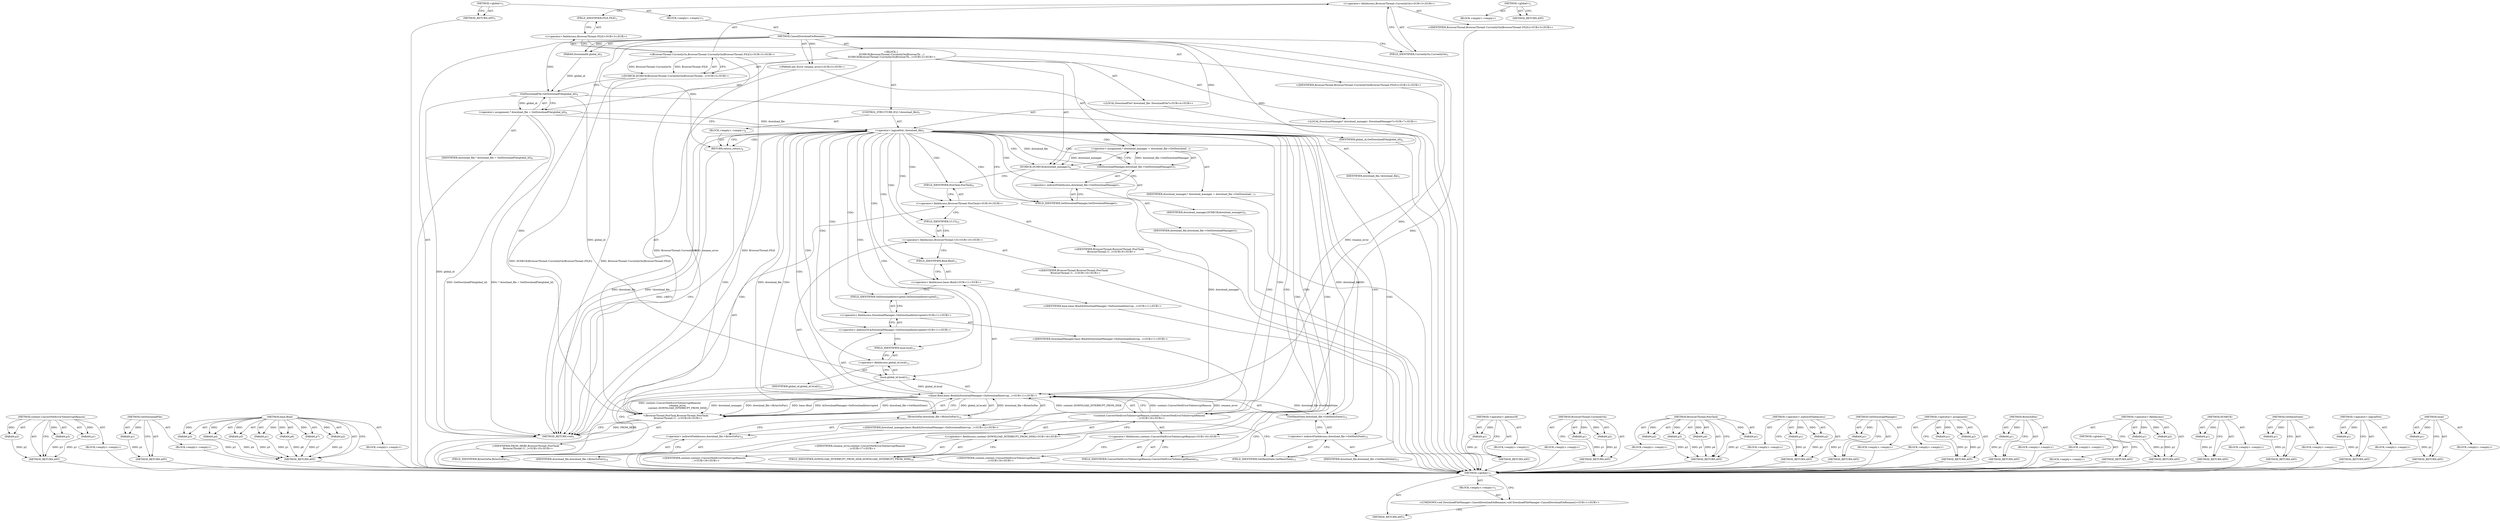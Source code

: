 digraph "&lt;global&gt;" {
vulnerable_170 [label=<(METHOD,content.ConvertNetErrorToInterruptReason)>];
vulnerable_171 [label=<(PARAM,p1)>];
vulnerable_172 [label=<(PARAM,p2)>];
vulnerable_173 [label=<(PARAM,p3)>];
vulnerable_174 [label=<(BLOCK,&lt;empty&gt;,&lt;empty&gt;)>];
vulnerable_175 [label=<(METHOD_RETURN,ANY)>];
vulnerable_120 [label=<(METHOD,GetDownloadFile)>];
vulnerable_121 [label=<(PARAM,p1)>];
vulnerable_122 [label=<(BLOCK,&lt;empty&gt;,&lt;empty&gt;)>];
vulnerable_123 [label=<(METHOD_RETURN,ANY)>];
vulnerable_144 [label=<(METHOD,base.Bind)>];
vulnerable_145 [label=<(PARAM,p1)>];
vulnerable_146 [label=<(PARAM,p2)>];
vulnerable_147 [label=<(PARAM,p3)>];
vulnerable_148 [label=<(PARAM,p4)>];
vulnerable_149 [label=<(PARAM,p5)>];
vulnerable_150 [label=<(PARAM,p6)>];
vulnerable_151 [label=<(PARAM,p7)>];
vulnerable_152 [label=<(BLOCK,&lt;empty&gt;,&lt;empty&gt;)>];
vulnerable_153 [label=<(METHOD_RETURN,ANY)>];
vulnerable_6 [label=<(METHOD,&lt;global&gt;)<SUB>1</SUB>>];
vulnerable_7 [label=<(BLOCK,&lt;empty&gt;,&lt;empty&gt;)<SUB>1</SUB>>];
vulnerable_8 [label=<(METHOD,CancelDownloadOnRename)<SUB>1</SUB>>];
vulnerable_9 [label=<(PARAM,DownloadId global_id)<SUB>2</SUB>>];
vulnerable_10 [label="<(PARAM,net::Error rename_error)<SUB>2</SUB>>"];
vulnerable_11 [label="<(BLOCK,{
  DCHECK(BrowserThread::CurrentlyOn(BrowserTh...,{
  DCHECK(BrowserThread::CurrentlyOn(BrowserTh...)<SUB>2</SUB>>"];
vulnerable_12 [label="<(DCHECK,DCHECK(BrowserThread::CurrentlyOn(BrowserThread...)<SUB>3</SUB>>"];
vulnerable_13 [label="<(BrowserThread.CurrentlyOn,BrowserThread::CurrentlyOn(BrowserThread::FILE))<SUB>3</SUB>>"];
vulnerable_14 [label="<(&lt;operator&gt;.fieldAccess,BrowserThread::CurrentlyOn)<SUB>3</SUB>>"];
vulnerable_15 [label="<(IDENTIFIER,BrowserThread,BrowserThread::CurrentlyOn(BrowserThread::FILE))<SUB>3</SUB>>"];
vulnerable_16 [label=<(FIELD_IDENTIFIER,CurrentlyOn,CurrentlyOn)<SUB>3</SUB>>];
vulnerable_17 [label="<(&lt;operator&gt;.fieldAccess,BrowserThread::FILE)<SUB>3</SUB>>"];
vulnerable_18 [label="<(IDENTIFIER,BrowserThread,BrowserThread::CurrentlyOn(BrowserThread::FILE))<SUB>3</SUB>>"];
vulnerable_19 [label=<(FIELD_IDENTIFIER,FILE,FILE)<SUB>3</SUB>>];
vulnerable_20 [label="<(LOCAL,DownloadFile* download_file: DownloadFile*)<SUB>4</SUB>>"];
vulnerable_21 [label=<(&lt;operator&gt;.assignment,* download_file = GetDownloadFile(global_id))<SUB>4</SUB>>];
vulnerable_22 [label=<(IDENTIFIER,download_file,* download_file = GetDownloadFile(global_id))<SUB>4</SUB>>];
vulnerable_23 [label=<(GetDownloadFile,GetDownloadFile(global_id))<SUB>4</SUB>>];
vulnerable_24 [label=<(IDENTIFIER,global_id,GetDownloadFile(global_id))<SUB>4</SUB>>];
vulnerable_25 [label=<(CONTROL_STRUCTURE,IF,if (!download_file))<SUB>5</SUB>>];
vulnerable_26 [label=<(&lt;operator&gt;.logicalNot,!download_file)<SUB>5</SUB>>];
vulnerable_27 [label=<(IDENTIFIER,download_file,!download_file)<SUB>5</SUB>>];
vulnerable_28 [label=<(BLOCK,&lt;empty&gt;,&lt;empty&gt;)<SUB>6</SUB>>];
vulnerable_29 [label=<(RETURN,return;,return;)<SUB>6</SUB>>];
vulnerable_30 [label="<(LOCAL,DownloadManager* download_manager: DownloadManager*)<SUB>7</SUB>>"];
vulnerable_31 [label=<(&lt;operator&gt;.assignment,* download_manager = download_file-&gt;GetDownload...)<SUB>7</SUB>>];
vulnerable_32 [label=<(IDENTIFIER,download_manager,* download_manager = download_file-&gt;GetDownload...)<SUB>7</SUB>>];
vulnerable_33 [label=<(GetDownloadManager,download_file-&gt;GetDownloadManager())<SUB>7</SUB>>];
vulnerable_34 [label=<(&lt;operator&gt;.indirectFieldAccess,download_file-&gt;GetDownloadManager)<SUB>7</SUB>>];
vulnerable_35 [label=<(IDENTIFIER,download_file,download_file-&gt;GetDownloadManager())<SUB>7</SUB>>];
vulnerable_36 [label=<(FIELD_IDENTIFIER,GetDownloadManager,GetDownloadManager)<SUB>7</SUB>>];
vulnerable_37 [label=<(DCHECK,DCHECK(download_manager))<SUB>8</SUB>>];
vulnerable_38 [label=<(IDENTIFIER,download_manager,DCHECK(download_manager))<SUB>8</SUB>>];
vulnerable_39 [label="<(BrowserThread.PostTask,BrowserThread::PostTask(
      BrowserThread::U...)<SUB>9</SUB>>"];
vulnerable_40 [label="<(&lt;operator&gt;.fieldAccess,BrowserThread::PostTask)<SUB>9</SUB>>"];
vulnerable_41 [label="<(IDENTIFIER,BrowserThread,BrowserThread::PostTask(
      BrowserThread::U...)<SUB>9</SUB>>"];
vulnerable_42 [label=<(FIELD_IDENTIFIER,PostTask,PostTask)<SUB>9</SUB>>];
vulnerable_43 [label="<(&lt;operator&gt;.fieldAccess,BrowserThread::UI)<SUB>10</SUB>>"];
vulnerable_44 [label="<(IDENTIFIER,BrowserThread,BrowserThread::PostTask(
      BrowserThread::U...)<SUB>10</SUB>>"];
vulnerable_45 [label=<(FIELD_IDENTIFIER,UI,UI)<SUB>10</SUB>>];
vulnerable_46 [label="<(IDENTIFIER,FROM_HERE,BrowserThread::PostTask(
      BrowserThread::U...)<SUB>10</SUB>>"];
vulnerable_47 [label="<(base.Bind,base::Bind(&amp;DownloadManager::OnDownloadInterrup...)<SUB>11</SUB>>"];
vulnerable_48 [label="<(&lt;operator&gt;.fieldAccess,base::Bind)<SUB>11</SUB>>"];
vulnerable_49 [label="<(IDENTIFIER,base,base::Bind(&amp;DownloadManager::OnDownloadInterrup...)<SUB>11</SUB>>"];
vulnerable_50 [label=<(FIELD_IDENTIFIER,Bind,Bind)<SUB>11</SUB>>];
vulnerable_51 [label="<(&lt;operator&gt;.addressOf,&amp;DownloadManager::OnDownloadInterrupted)<SUB>11</SUB>>"];
vulnerable_52 [label="<(&lt;operator&gt;.fieldAccess,DownloadManager::OnDownloadInterrupted)<SUB>11</SUB>>"];
vulnerable_53 [label="<(IDENTIFIER,DownloadManager,base::Bind(&amp;DownloadManager::OnDownloadInterrup...)<SUB>11</SUB>>"];
vulnerable_54 [label=<(FIELD_IDENTIFIER,OnDownloadInterrupted,OnDownloadInterrupted)<SUB>11</SUB>>];
vulnerable_55 [label="<(IDENTIFIER,download_manager,base::Bind(&amp;DownloadManager::OnDownloadInterrup...)<SUB>12</SUB>>"];
vulnerable_56 [label=<(local,global_id.local())<SUB>13</SUB>>];
vulnerable_57 [label=<(&lt;operator&gt;.fieldAccess,global_id.local)<SUB>13</SUB>>];
vulnerable_58 [label=<(IDENTIFIER,global_id,global_id.local())<SUB>13</SUB>>];
vulnerable_59 [label=<(FIELD_IDENTIFIER,local,local)<SUB>13</SUB>>];
vulnerable_60 [label=<(BytesSoFar,download_file-&gt;BytesSoFar())<SUB>14</SUB>>];
vulnerable_61 [label=<(&lt;operator&gt;.indirectFieldAccess,download_file-&gt;BytesSoFar)<SUB>14</SUB>>];
vulnerable_62 [label=<(IDENTIFIER,download_file,download_file-&gt;BytesSoFar())<SUB>14</SUB>>];
vulnerable_63 [label=<(FIELD_IDENTIFIER,BytesSoFar,BytesSoFar)<SUB>14</SUB>>];
vulnerable_64 [label=<(GetHashState,download_file-&gt;GetHashState())<SUB>15</SUB>>];
vulnerable_65 [label=<(&lt;operator&gt;.indirectFieldAccess,download_file-&gt;GetHashState)<SUB>15</SUB>>];
vulnerable_66 [label=<(IDENTIFIER,download_file,download_file-&gt;GetHashState())<SUB>15</SUB>>];
vulnerable_67 [label=<(FIELD_IDENTIFIER,GetHashState,GetHashState)<SUB>15</SUB>>];
vulnerable_68 [label="<(content.ConvertNetErrorToInterruptReason,content::ConvertNetErrorToInterruptReason(
    ...)<SUB>16</SUB>>"];
vulnerable_69 [label="<(&lt;operator&gt;.fieldAccess,content::ConvertNetErrorToInterruptReason)<SUB>16</SUB>>"];
vulnerable_70 [label="<(IDENTIFIER,content,content::ConvertNetErrorToInterruptReason(
    ...)<SUB>16</SUB>>"];
vulnerable_71 [label=<(FIELD_IDENTIFIER,ConvertNetErrorToInterruptReason,ConvertNetErrorToInterruptReason)<SUB>16</SUB>>];
vulnerable_72 [label="<(IDENTIFIER,rename_error,content::ConvertNetErrorToInterruptReason(
    ...)<SUB>17</SUB>>"];
vulnerable_73 [label="<(&lt;operator&gt;.fieldAccess,content::DOWNLOAD_INTERRUPT_FROM_DISK)<SUB>18</SUB>>"];
vulnerable_74 [label="<(IDENTIFIER,content,content::ConvertNetErrorToInterruptReason(
    ...)<SUB>18</SUB>>"];
vulnerable_75 [label=<(FIELD_IDENTIFIER,DOWNLOAD_INTERRUPT_FROM_DISK,DOWNLOAD_INTERRUPT_FROM_DISK)<SUB>18</SUB>>];
vulnerable_76 [label=<(METHOD_RETURN,void)<SUB>1</SUB>>];
vulnerable_78 [label=<(METHOD_RETURN,ANY)<SUB>1</SUB>>];
vulnerable_154 [label=<(METHOD,&lt;operator&gt;.addressOf)>];
vulnerable_155 [label=<(PARAM,p1)>];
vulnerable_156 [label=<(BLOCK,&lt;empty&gt;,&lt;empty&gt;)>];
vulnerable_157 [label=<(METHOD_RETURN,ANY)>];
vulnerable_105 [label=<(METHOD,BrowserThread.CurrentlyOn)>];
vulnerable_106 [label=<(PARAM,p1)>];
vulnerable_107 [label=<(PARAM,p2)>];
vulnerable_108 [label=<(BLOCK,&lt;empty&gt;,&lt;empty&gt;)>];
vulnerable_109 [label=<(METHOD_RETURN,ANY)>];
vulnerable_137 [label=<(METHOD,BrowserThread.PostTask)>];
vulnerable_138 [label=<(PARAM,p1)>];
vulnerable_139 [label=<(PARAM,p2)>];
vulnerable_140 [label=<(PARAM,p3)>];
vulnerable_141 [label=<(PARAM,p4)>];
vulnerable_142 [label=<(BLOCK,&lt;empty&gt;,&lt;empty&gt;)>];
vulnerable_143 [label=<(METHOD_RETURN,ANY)>];
vulnerable_132 [label=<(METHOD,&lt;operator&gt;.indirectFieldAccess)>];
vulnerable_133 [label=<(PARAM,p1)>];
vulnerable_134 [label=<(PARAM,p2)>];
vulnerable_135 [label=<(BLOCK,&lt;empty&gt;,&lt;empty&gt;)>];
vulnerable_136 [label=<(METHOD_RETURN,ANY)>];
vulnerable_128 [label=<(METHOD,GetDownloadManager)>];
vulnerable_129 [label=<(PARAM,p1)>];
vulnerable_130 [label=<(BLOCK,&lt;empty&gt;,&lt;empty&gt;)>];
vulnerable_131 [label=<(METHOD_RETURN,ANY)>];
vulnerable_115 [label=<(METHOD,&lt;operator&gt;.assignment)>];
vulnerable_116 [label=<(PARAM,p1)>];
vulnerable_117 [label=<(PARAM,p2)>];
vulnerable_118 [label=<(BLOCK,&lt;empty&gt;,&lt;empty&gt;)>];
vulnerable_119 [label=<(METHOD_RETURN,ANY)>];
vulnerable_162 [label=<(METHOD,BytesSoFar)>];
vulnerable_163 [label=<(PARAM,p1)>];
vulnerable_164 [label=<(BLOCK,&lt;empty&gt;,&lt;empty&gt;)>];
vulnerable_165 [label=<(METHOD_RETURN,ANY)>];
vulnerable_110 [label=<(METHOD,&lt;operator&gt;.fieldAccess)>];
vulnerable_111 [label=<(PARAM,p1)>];
vulnerable_112 [label=<(PARAM,p2)>];
vulnerable_113 [label=<(BLOCK,&lt;empty&gt;,&lt;empty&gt;)>];
vulnerable_114 [label=<(METHOD_RETURN,ANY)>];
vulnerable_101 [label=<(METHOD,DCHECK)>];
vulnerable_102 [label=<(PARAM,p1)>];
vulnerable_103 [label=<(BLOCK,&lt;empty&gt;,&lt;empty&gt;)>];
vulnerable_104 [label=<(METHOD_RETURN,ANY)>];
vulnerable_95 [label=<(METHOD,&lt;global&gt;)<SUB>1</SUB>>];
vulnerable_96 [label=<(BLOCK,&lt;empty&gt;,&lt;empty&gt;)>];
vulnerable_97 [label=<(METHOD_RETURN,ANY)>];
vulnerable_166 [label=<(METHOD,GetHashState)>];
vulnerable_167 [label=<(PARAM,p1)>];
vulnerable_168 [label=<(BLOCK,&lt;empty&gt;,&lt;empty&gt;)>];
vulnerable_169 [label=<(METHOD_RETURN,ANY)>];
vulnerable_124 [label=<(METHOD,&lt;operator&gt;.logicalNot)>];
vulnerable_125 [label=<(PARAM,p1)>];
vulnerable_126 [label=<(BLOCK,&lt;empty&gt;,&lt;empty&gt;)>];
vulnerable_127 [label=<(METHOD_RETURN,ANY)>];
vulnerable_158 [label=<(METHOD,local)>];
vulnerable_159 [label=<(PARAM,p1)>];
vulnerable_160 [label=<(BLOCK,&lt;empty&gt;,&lt;empty&gt;)>];
vulnerable_161 [label=<(METHOD_RETURN,ANY)>];
fixed_6 [label=<(METHOD,&lt;global&gt;)<SUB>1</SUB>>];
fixed_7 [label=<(BLOCK,&lt;empty&gt;,&lt;empty&gt;)<SUB>1</SUB>>];
fixed_8 [label="<(UNKNOWN,void DownloadFileManager::CancelDownloadOnRename(,void DownloadFileManager::CancelDownloadOnRename()<SUB>1</SUB>>"];
fixed_9 [label=<(METHOD_RETURN,ANY)<SUB>1</SUB>>];
fixed_14 [label=<(METHOD,&lt;global&gt;)<SUB>1</SUB>>];
fixed_15 [label=<(BLOCK,&lt;empty&gt;,&lt;empty&gt;)>];
fixed_16 [label=<(METHOD_RETURN,ANY)>];
vulnerable_170 -> vulnerable_171  [key=0, label="AST: "];
vulnerable_170 -> vulnerable_171  [key=1, label="DDG: "];
vulnerable_170 -> vulnerable_174  [key=0, label="AST: "];
vulnerable_170 -> vulnerable_172  [key=0, label="AST: "];
vulnerable_170 -> vulnerable_172  [key=1, label="DDG: "];
vulnerable_170 -> vulnerable_175  [key=0, label="AST: "];
vulnerable_170 -> vulnerable_175  [key=1, label="CFG: "];
vulnerable_170 -> vulnerable_173  [key=0, label="AST: "];
vulnerable_170 -> vulnerable_173  [key=1, label="DDG: "];
vulnerable_171 -> vulnerable_175  [key=0, label="DDG: p1"];
vulnerable_172 -> vulnerable_175  [key=0, label="DDG: p2"];
vulnerable_173 -> vulnerable_175  [key=0, label="DDG: p3"];
vulnerable_174 -> fixed_6  [key=0];
vulnerable_175 -> fixed_6  [key=0];
vulnerable_120 -> vulnerable_121  [key=0, label="AST: "];
vulnerable_120 -> vulnerable_121  [key=1, label="DDG: "];
vulnerable_120 -> vulnerable_122  [key=0, label="AST: "];
vulnerable_120 -> vulnerable_123  [key=0, label="AST: "];
vulnerable_120 -> vulnerable_123  [key=1, label="CFG: "];
vulnerable_121 -> vulnerable_123  [key=0, label="DDG: p1"];
vulnerable_122 -> fixed_6  [key=0];
vulnerable_123 -> fixed_6  [key=0];
vulnerable_144 -> vulnerable_145  [key=0, label="AST: "];
vulnerable_144 -> vulnerable_145  [key=1, label="DDG: "];
vulnerable_144 -> vulnerable_152  [key=0, label="AST: "];
vulnerable_144 -> vulnerable_146  [key=0, label="AST: "];
vulnerable_144 -> vulnerable_146  [key=1, label="DDG: "];
vulnerable_144 -> vulnerable_153  [key=0, label="AST: "];
vulnerable_144 -> vulnerable_153  [key=1, label="CFG: "];
vulnerable_144 -> vulnerable_147  [key=0, label="AST: "];
vulnerable_144 -> vulnerable_147  [key=1, label="DDG: "];
vulnerable_144 -> vulnerable_148  [key=0, label="AST: "];
vulnerable_144 -> vulnerable_148  [key=1, label="DDG: "];
vulnerable_144 -> vulnerable_149  [key=0, label="AST: "];
vulnerable_144 -> vulnerable_149  [key=1, label="DDG: "];
vulnerable_144 -> vulnerable_150  [key=0, label="AST: "];
vulnerable_144 -> vulnerable_150  [key=1, label="DDG: "];
vulnerable_144 -> vulnerable_151  [key=0, label="AST: "];
vulnerable_144 -> vulnerable_151  [key=1, label="DDG: "];
vulnerable_145 -> vulnerable_153  [key=0, label="DDG: p1"];
vulnerable_146 -> vulnerable_153  [key=0, label="DDG: p2"];
vulnerable_147 -> vulnerable_153  [key=0, label="DDG: p3"];
vulnerable_148 -> vulnerable_153  [key=0, label="DDG: p4"];
vulnerable_149 -> vulnerable_153  [key=0, label="DDG: p5"];
vulnerable_150 -> vulnerable_153  [key=0, label="DDG: p6"];
vulnerable_151 -> vulnerable_153  [key=0, label="DDG: p7"];
vulnerable_152 -> fixed_6  [key=0];
vulnerable_153 -> fixed_6  [key=0];
vulnerable_6 -> vulnerable_7  [key=0, label="AST: "];
vulnerable_6 -> vulnerable_78  [key=0, label="AST: "];
vulnerable_6 -> vulnerable_78  [key=1, label="CFG: "];
vulnerable_7 -> vulnerable_8  [key=0, label="AST: "];
vulnerable_8 -> vulnerable_9  [key=0, label="AST: "];
vulnerable_8 -> vulnerable_9  [key=1, label="DDG: "];
vulnerable_8 -> vulnerable_10  [key=0, label="AST: "];
vulnerable_8 -> vulnerable_10  [key=1, label="DDG: "];
vulnerable_8 -> vulnerable_11  [key=0, label="AST: "];
vulnerable_8 -> vulnerable_76  [key=0, label="AST: "];
vulnerable_8 -> vulnerable_16  [key=0, label="CFG: "];
vulnerable_8 -> vulnerable_37  [key=0, label="DDG: "];
vulnerable_8 -> vulnerable_39  [key=0, label="DDG: "];
vulnerable_8 -> vulnerable_23  [key=0, label="DDG: "];
vulnerable_8 -> vulnerable_26  [key=0, label="DDG: "];
vulnerable_8 -> vulnerable_29  [key=0, label="DDG: "];
vulnerable_8 -> vulnerable_47  [key=0, label="DDG: "];
vulnerable_8 -> vulnerable_68  [key=0, label="DDG: "];
vulnerable_9 -> vulnerable_23  [key=0, label="DDG: global_id"];
vulnerable_10 -> vulnerable_76  [key=0, label="DDG: rename_error"];
vulnerable_10 -> vulnerable_68  [key=0, label="DDG: rename_error"];
vulnerable_11 -> vulnerable_12  [key=0, label="AST: "];
vulnerable_11 -> vulnerable_20  [key=0, label="AST: "];
vulnerable_11 -> vulnerable_21  [key=0, label="AST: "];
vulnerable_11 -> vulnerable_25  [key=0, label="AST: "];
vulnerable_11 -> vulnerable_30  [key=0, label="AST: "];
vulnerable_11 -> vulnerable_31  [key=0, label="AST: "];
vulnerable_11 -> vulnerable_37  [key=0, label="AST: "];
vulnerable_11 -> vulnerable_39  [key=0, label="AST: "];
vulnerable_12 -> vulnerable_13  [key=0, label="AST: "];
vulnerable_12 -> vulnerable_23  [key=0, label="CFG: "];
vulnerable_12 -> vulnerable_76  [key=0, label="DDG: BrowserThread::CurrentlyOn(BrowserThread::FILE)"];
vulnerable_12 -> vulnerable_76  [key=1, label="DDG: DCHECK(BrowserThread::CurrentlyOn(BrowserThread::FILE))"];
vulnerable_13 -> vulnerable_14  [key=0, label="AST: "];
vulnerable_13 -> vulnerable_17  [key=0, label="AST: "];
vulnerable_13 -> vulnerable_12  [key=0, label="CFG: "];
vulnerable_13 -> vulnerable_12  [key=1, label="DDG: BrowserThread::CurrentlyOn"];
vulnerable_13 -> vulnerable_12  [key=2, label="DDG: BrowserThread::FILE"];
vulnerable_13 -> vulnerable_76  [key=0, label="DDG: BrowserThread::CurrentlyOn"];
vulnerable_13 -> vulnerable_76  [key=1, label="DDG: BrowserThread::FILE"];
vulnerable_14 -> vulnerable_15  [key=0, label="AST: "];
vulnerable_14 -> vulnerable_16  [key=0, label="AST: "];
vulnerable_14 -> vulnerable_19  [key=0, label="CFG: "];
vulnerable_15 -> fixed_6  [key=0];
vulnerable_16 -> vulnerable_14  [key=0, label="CFG: "];
vulnerable_17 -> vulnerable_18  [key=0, label="AST: "];
vulnerable_17 -> vulnerable_19  [key=0, label="AST: "];
vulnerable_17 -> vulnerable_13  [key=0, label="CFG: "];
vulnerable_18 -> fixed_6  [key=0];
vulnerable_19 -> vulnerable_17  [key=0, label="CFG: "];
vulnerable_20 -> fixed_6  [key=0];
vulnerable_21 -> vulnerable_22  [key=0, label="AST: "];
vulnerable_21 -> vulnerable_23  [key=0, label="AST: "];
vulnerable_21 -> vulnerable_26  [key=0, label="CFG: "];
vulnerable_21 -> vulnerable_26  [key=1, label="DDG: download_file"];
vulnerable_21 -> vulnerable_76  [key=0, label="DDG: GetDownloadFile(global_id)"];
vulnerable_21 -> vulnerable_76  [key=1, label="DDG: * download_file = GetDownloadFile(global_id)"];
vulnerable_22 -> fixed_6  [key=0];
vulnerable_23 -> vulnerable_24  [key=0, label="AST: "];
vulnerable_23 -> vulnerable_21  [key=0, label="CFG: "];
vulnerable_23 -> vulnerable_21  [key=1, label="DDG: global_id"];
vulnerable_23 -> vulnerable_76  [key=0, label="DDG: global_id"];
vulnerable_23 -> vulnerable_56  [key=0, label="DDG: global_id"];
vulnerable_24 -> fixed_6  [key=0];
vulnerable_25 -> vulnerable_26  [key=0, label="AST: "];
vulnerable_25 -> vulnerable_28  [key=0, label="AST: "];
vulnerable_26 -> vulnerable_27  [key=0, label="AST: "];
vulnerable_26 -> vulnerable_29  [key=0, label="CFG: "];
vulnerable_26 -> vulnerable_29  [key=1, label="CDG: "];
vulnerable_26 -> vulnerable_36  [key=0, label="CFG: "];
vulnerable_26 -> vulnerable_36  [key=1, label="CDG: "];
vulnerable_26 -> vulnerable_76  [key=0, label="DDG: download_file"];
vulnerable_26 -> vulnerable_76  [key=1, label="DDG: !download_file"];
vulnerable_26 -> vulnerable_33  [key=0, label="DDG: download_file"];
vulnerable_26 -> vulnerable_33  [key=1, label="CDG: "];
vulnerable_26 -> vulnerable_60  [key=0, label="DDG: download_file"];
vulnerable_26 -> vulnerable_60  [key=1, label="CDG: "];
vulnerable_26 -> vulnerable_64  [key=0, label="DDG: download_file"];
vulnerable_26 -> vulnerable_64  [key=1, label="CDG: "];
vulnerable_26 -> vulnerable_47  [key=0, label="CDG: "];
vulnerable_26 -> vulnerable_34  [key=0, label="CDG: "];
vulnerable_26 -> vulnerable_48  [key=0, label="CDG: "];
vulnerable_26 -> vulnerable_68  [key=0, label="CDG: "];
vulnerable_26 -> vulnerable_73  [key=0, label="CDG: "];
vulnerable_26 -> vulnerable_61  [key=0, label="CDG: "];
vulnerable_26 -> vulnerable_42  [key=0, label="CDG: "];
vulnerable_26 -> vulnerable_51  [key=0, label="CDG: "];
vulnerable_26 -> vulnerable_57  [key=0, label="CDG: "];
vulnerable_26 -> vulnerable_71  [key=0, label="CDG: "];
vulnerable_26 -> vulnerable_75  [key=0, label="CDG: "];
vulnerable_26 -> vulnerable_52  [key=0, label="CDG: "];
vulnerable_26 -> vulnerable_37  [key=0, label="CDG: "];
vulnerable_26 -> vulnerable_56  [key=0, label="CDG: "];
vulnerable_26 -> vulnerable_69  [key=0, label="CDG: "];
vulnerable_26 -> vulnerable_67  [key=0, label="CDG: "];
vulnerable_26 -> vulnerable_45  [key=0, label="CDG: "];
vulnerable_26 -> vulnerable_63  [key=0, label="CDG: "];
vulnerable_26 -> vulnerable_40  [key=0, label="CDG: "];
vulnerable_26 -> vulnerable_65  [key=0, label="CDG: "];
vulnerable_26 -> vulnerable_50  [key=0, label="CDG: "];
vulnerable_26 -> vulnerable_59  [key=0, label="CDG: "];
vulnerable_26 -> vulnerable_54  [key=0, label="CDG: "];
vulnerable_26 -> vulnerable_39  [key=0, label="CDG: "];
vulnerable_26 -> vulnerable_31  [key=0, label="CDG: "];
vulnerable_26 -> vulnerable_43  [key=0, label="CDG: "];
vulnerable_27 -> fixed_6  [key=0];
vulnerable_28 -> vulnerable_29  [key=0, label="AST: "];
vulnerable_29 -> vulnerable_76  [key=0, label="CFG: "];
vulnerable_29 -> vulnerable_76  [key=1, label="DDG: &lt;RET&gt;"];
vulnerable_30 -> fixed_6  [key=0];
vulnerable_31 -> vulnerable_32  [key=0, label="AST: "];
vulnerable_31 -> vulnerable_33  [key=0, label="AST: "];
vulnerable_31 -> vulnerable_37  [key=0, label="CFG: "];
vulnerable_31 -> vulnerable_37  [key=1, label="DDG: download_manager"];
vulnerable_32 -> fixed_6  [key=0];
vulnerable_33 -> vulnerable_34  [key=0, label="AST: "];
vulnerable_33 -> vulnerable_31  [key=0, label="CFG: "];
vulnerable_33 -> vulnerable_31  [key=1, label="DDG: download_file-&gt;GetDownloadManager"];
vulnerable_34 -> vulnerable_35  [key=0, label="AST: "];
vulnerable_34 -> vulnerable_36  [key=0, label="AST: "];
vulnerable_34 -> vulnerable_33  [key=0, label="CFG: "];
vulnerable_35 -> fixed_6  [key=0];
vulnerable_36 -> vulnerable_34  [key=0, label="CFG: "];
vulnerable_37 -> vulnerable_38  [key=0, label="AST: "];
vulnerable_37 -> vulnerable_42  [key=0, label="CFG: "];
vulnerable_37 -> vulnerable_47  [key=0, label="DDG: download_manager"];
vulnerable_38 -> fixed_6  [key=0];
vulnerable_39 -> vulnerable_40  [key=0, label="AST: "];
vulnerable_39 -> vulnerable_43  [key=0, label="AST: "];
vulnerable_39 -> vulnerable_46  [key=0, label="AST: "];
vulnerable_39 -> vulnerable_47  [key=0, label="AST: "];
vulnerable_39 -> vulnerable_76  [key=0, label="CFG: "];
vulnerable_39 -> vulnerable_76  [key=1, label="DDG: FROM_HERE"];
vulnerable_40 -> vulnerable_41  [key=0, label="AST: "];
vulnerable_40 -> vulnerable_42  [key=0, label="AST: "];
vulnerable_40 -> vulnerable_45  [key=0, label="CFG: "];
vulnerable_41 -> fixed_6  [key=0];
vulnerable_42 -> vulnerable_40  [key=0, label="CFG: "];
vulnerable_43 -> vulnerable_44  [key=0, label="AST: "];
vulnerable_43 -> vulnerable_45  [key=0, label="AST: "];
vulnerable_43 -> vulnerable_50  [key=0, label="CFG: "];
vulnerable_44 -> fixed_6  [key=0];
vulnerable_45 -> vulnerable_43  [key=0, label="CFG: "];
vulnerable_46 -> fixed_6  [key=0];
vulnerable_47 -> vulnerable_48  [key=0, label="AST: "];
vulnerable_47 -> vulnerable_51  [key=0, label="AST: "];
vulnerable_47 -> vulnerable_55  [key=0, label="AST: "];
vulnerable_47 -> vulnerable_56  [key=0, label="AST: "];
vulnerable_47 -> vulnerable_60  [key=0, label="AST: "];
vulnerable_47 -> vulnerable_64  [key=0, label="AST: "];
vulnerable_47 -> vulnerable_68  [key=0, label="AST: "];
vulnerable_47 -> vulnerable_39  [key=0, label="CFG: "];
vulnerable_47 -> vulnerable_39  [key=1, label="DDG: global_id.local()"];
vulnerable_47 -> vulnerable_39  [key=2, label="DDG: content::ConvertNetErrorToInterruptReason(
                     rename_error,
                     content::DOWNLOAD_INTERRUPT_FROM_DISK)"];
vulnerable_47 -> vulnerable_39  [key=3, label="DDG: download_manager"];
vulnerable_47 -> vulnerable_39  [key=4, label="DDG: download_file-&gt;GetHashState()"];
vulnerable_47 -> vulnerable_39  [key=5, label="DDG: download_file-&gt;BytesSoFar()"];
vulnerable_47 -> vulnerable_39  [key=6, label="DDG: base::Bind"];
vulnerable_47 -> vulnerable_39  [key=7, label="DDG: &amp;DownloadManager::OnDownloadInterrupted"];
vulnerable_48 -> vulnerable_49  [key=0, label="AST: "];
vulnerable_48 -> vulnerable_50  [key=0, label="AST: "];
vulnerable_48 -> vulnerable_54  [key=0, label="CFG: "];
vulnerable_49 -> fixed_6  [key=0];
vulnerable_50 -> vulnerable_48  [key=0, label="CFG: "];
vulnerable_51 -> vulnerable_52  [key=0, label="AST: "];
vulnerable_51 -> vulnerable_59  [key=0, label="CFG: "];
vulnerable_52 -> vulnerable_53  [key=0, label="AST: "];
vulnerable_52 -> vulnerable_54  [key=0, label="AST: "];
vulnerable_52 -> vulnerable_51  [key=0, label="CFG: "];
vulnerable_53 -> fixed_6  [key=0];
vulnerable_54 -> vulnerable_52  [key=0, label="CFG: "];
vulnerable_55 -> fixed_6  [key=0];
vulnerable_56 -> vulnerable_57  [key=0, label="AST: "];
vulnerable_56 -> vulnerable_63  [key=0, label="CFG: "];
vulnerable_56 -> vulnerable_47  [key=0, label="DDG: global_id.local"];
vulnerable_57 -> vulnerable_58  [key=0, label="AST: "];
vulnerable_57 -> vulnerable_59  [key=0, label="AST: "];
vulnerable_57 -> vulnerable_56  [key=0, label="CFG: "];
vulnerable_58 -> fixed_6  [key=0];
vulnerable_59 -> vulnerable_57  [key=0, label="CFG: "];
vulnerable_60 -> vulnerable_61  [key=0, label="AST: "];
vulnerable_60 -> vulnerable_67  [key=0, label="CFG: "];
vulnerable_60 -> vulnerable_47  [key=0, label="DDG: download_file-&gt;BytesSoFar"];
vulnerable_61 -> vulnerable_62  [key=0, label="AST: "];
vulnerable_61 -> vulnerable_63  [key=0, label="AST: "];
vulnerable_61 -> vulnerable_60  [key=0, label="CFG: "];
vulnerable_62 -> fixed_6  [key=0];
vulnerable_63 -> vulnerable_61  [key=0, label="CFG: "];
vulnerable_64 -> vulnerable_65  [key=0, label="AST: "];
vulnerable_64 -> vulnerable_71  [key=0, label="CFG: "];
vulnerable_64 -> vulnerable_47  [key=0, label="DDG: download_file-&gt;GetHashState"];
vulnerable_65 -> vulnerable_66  [key=0, label="AST: "];
vulnerable_65 -> vulnerable_67  [key=0, label="AST: "];
vulnerable_65 -> vulnerable_64  [key=0, label="CFG: "];
vulnerable_66 -> fixed_6  [key=0];
vulnerable_67 -> vulnerable_65  [key=0, label="CFG: "];
vulnerable_68 -> vulnerable_69  [key=0, label="AST: "];
vulnerable_68 -> vulnerable_72  [key=0, label="AST: "];
vulnerable_68 -> vulnerable_73  [key=0, label="AST: "];
vulnerable_68 -> vulnerable_47  [key=0, label="CFG: "];
vulnerable_68 -> vulnerable_47  [key=1, label="DDG: content::ConvertNetErrorToInterruptReason"];
vulnerable_68 -> vulnerable_47  [key=2, label="DDG: rename_error"];
vulnerable_68 -> vulnerable_47  [key=3, label="DDG: content::DOWNLOAD_INTERRUPT_FROM_DISK"];
vulnerable_69 -> vulnerable_70  [key=0, label="AST: "];
vulnerable_69 -> vulnerable_71  [key=0, label="AST: "];
vulnerable_69 -> vulnerable_75  [key=0, label="CFG: "];
vulnerable_70 -> fixed_6  [key=0];
vulnerable_71 -> vulnerable_69  [key=0, label="CFG: "];
vulnerable_72 -> fixed_6  [key=0];
vulnerable_73 -> vulnerable_74  [key=0, label="AST: "];
vulnerable_73 -> vulnerable_75  [key=0, label="AST: "];
vulnerable_73 -> vulnerable_68  [key=0, label="CFG: "];
vulnerable_74 -> fixed_6  [key=0];
vulnerable_75 -> vulnerable_73  [key=0, label="CFG: "];
vulnerable_76 -> fixed_6  [key=0];
vulnerable_78 -> fixed_6  [key=0];
vulnerable_154 -> vulnerable_155  [key=0, label="AST: "];
vulnerable_154 -> vulnerable_155  [key=1, label="DDG: "];
vulnerable_154 -> vulnerable_156  [key=0, label="AST: "];
vulnerable_154 -> vulnerable_157  [key=0, label="AST: "];
vulnerable_154 -> vulnerable_157  [key=1, label="CFG: "];
vulnerable_155 -> vulnerable_157  [key=0, label="DDG: p1"];
vulnerable_156 -> fixed_6  [key=0];
vulnerable_157 -> fixed_6  [key=0];
vulnerable_105 -> vulnerable_106  [key=0, label="AST: "];
vulnerable_105 -> vulnerable_106  [key=1, label="DDG: "];
vulnerable_105 -> vulnerable_108  [key=0, label="AST: "];
vulnerable_105 -> vulnerable_107  [key=0, label="AST: "];
vulnerable_105 -> vulnerable_107  [key=1, label="DDG: "];
vulnerable_105 -> vulnerable_109  [key=0, label="AST: "];
vulnerable_105 -> vulnerable_109  [key=1, label="CFG: "];
vulnerable_106 -> vulnerable_109  [key=0, label="DDG: p1"];
vulnerable_107 -> vulnerable_109  [key=0, label="DDG: p2"];
vulnerable_108 -> fixed_6  [key=0];
vulnerable_109 -> fixed_6  [key=0];
vulnerable_137 -> vulnerable_138  [key=0, label="AST: "];
vulnerable_137 -> vulnerable_138  [key=1, label="DDG: "];
vulnerable_137 -> vulnerable_142  [key=0, label="AST: "];
vulnerable_137 -> vulnerable_139  [key=0, label="AST: "];
vulnerable_137 -> vulnerable_139  [key=1, label="DDG: "];
vulnerable_137 -> vulnerable_143  [key=0, label="AST: "];
vulnerable_137 -> vulnerable_143  [key=1, label="CFG: "];
vulnerable_137 -> vulnerable_140  [key=0, label="AST: "];
vulnerable_137 -> vulnerable_140  [key=1, label="DDG: "];
vulnerable_137 -> vulnerable_141  [key=0, label="AST: "];
vulnerable_137 -> vulnerable_141  [key=1, label="DDG: "];
vulnerable_138 -> vulnerable_143  [key=0, label="DDG: p1"];
vulnerable_139 -> vulnerable_143  [key=0, label="DDG: p2"];
vulnerable_140 -> vulnerable_143  [key=0, label="DDG: p3"];
vulnerable_141 -> vulnerable_143  [key=0, label="DDG: p4"];
vulnerable_142 -> fixed_6  [key=0];
vulnerable_143 -> fixed_6  [key=0];
vulnerable_132 -> vulnerable_133  [key=0, label="AST: "];
vulnerable_132 -> vulnerable_133  [key=1, label="DDG: "];
vulnerable_132 -> vulnerable_135  [key=0, label="AST: "];
vulnerable_132 -> vulnerable_134  [key=0, label="AST: "];
vulnerable_132 -> vulnerable_134  [key=1, label="DDG: "];
vulnerable_132 -> vulnerable_136  [key=0, label="AST: "];
vulnerable_132 -> vulnerable_136  [key=1, label="CFG: "];
vulnerable_133 -> vulnerable_136  [key=0, label="DDG: p1"];
vulnerable_134 -> vulnerable_136  [key=0, label="DDG: p2"];
vulnerable_135 -> fixed_6  [key=0];
vulnerable_136 -> fixed_6  [key=0];
vulnerable_128 -> vulnerable_129  [key=0, label="AST: "];
vulnerable_128 -> vulnerable_129  [key=1, label="DDG: "];
vulnerable_128 -> vulnerable_130  [key=0, label="AST: "];
vulnerable_128 -> vulnerable_131  [key=0, label="AST: "];
vulnerable_128 -> vulnerable_131  [key=1, label="CFG: "];
vulnerable_129 -> vulnerable_131  [key=0, label="DDG: p1"];
vulnerable_130 -> fixed_6  [key=0];
vulnerable_131 -> fixed_6  [key=0];
vulnerable_115 -> vulnerable_116  [key=0, label="AST: "];
vulnerable_115 -> vulnerable_116  [key=1, label="DDG: "];
vulnerable_115 -> vulnerable_118  [key=0, label="AST: "];
vulnerable_115 -> vulnerable_117  [key=0, label="AST: "];
vulnerable_115 -> vulnerable_117  [key=1, label="DDG: "];
vulnerable_115 -> vulnerable_119  [key=0, label="AST: "];
vulnerable_115 -> vulnerable_119  [key=1, label="CFG: "];
vulnerable_116 -> vulnerable_119  [key=0, label="DDG: p1"];
vulnerable_117 -> vulnerable_119  [key=0, label="DDG: p2"];
vulnerable_118 -> fixed_6  [key=0];
vulnerable_119 -> fixed_6  [key=0];
vulnerable_162 -> vulnerable_163  [key=0, label="AST: "];
vulnerable_162 -> vulnerable_163  [key=1, label="DDG: "];
vulnerable_162 -> vulnerable_164  [key=0, label="AST: "];
vulnerable_162 -> vulnerable_165  [key=0, label="AST: "];
vulnerable_162 -> vulnerable_165  [key=1, label="CFG: "];
vulnerable_163 -> vulnerable_165  [key=0, label="DDG: p1"];
vulnerable_164 -> fixed_6  [key=0];
vulnerable_165 -> fixed_6  [key=0];
vulnerable_110 -> vulnerable_111  [key=0, label="AST: "];
vulnerable_110 -> vulnerable_111  [key=1, label="DDG: "];
vulnerable_110 -> vulnerable_113  [key=0, label="AST: "];
vulnerable_110 -> vulnerable_112  [key=0, label="AST: "];
vulnerable_110 -> vulnerable_112  [key=1, label="DDG: "];
vulnerable_110 -> vulnerable_114  [key=0, label="AST: "];
vulnerable_110 -> vulnerable_114  [key=1, label="CFG: "];
vulnerable_111 -> vulnerable_114  [key=0, label="DDG: p1"];
vulnerable_112 -> vulnerable_114  [key=0, label="DDG: p2"];
vulnerable_113 -> fixed_6  [key=0];
vulnerable_114 -> fixed_6  [key=0];
vulnerable_101 -> vulnerable_102  [key=0, label="AST: "];
vulnerable_101 -> vulnerable_102  [key=1, label="DDG: "];
vulnerable_101 -> vulnerable_103  [key=0, label="AST: "];
vulnerable_101 -> vulnerable_104  [key=0, label="AST: "];
vulnerable_101 -> vulnerable_104  [key=1, label="CFG: "];
vulnerable_102 -> vulnerable_104  [key=0, label="DDG: p1"];
vulnerable_103 -> fixed_6  [key=0];
vulnerable_104 -> fixed_6  [key=0];
vulnerable_95 -> vulnerable_96  [key=0, label="AST: "];
vulnerable_95 -> vulnerable_97  [key=0, label="AST: "];
vulnerable_95 -> vulnerable_97  [key=1, label="CFG: "];
vulnerable_96 -> fixed_6  [key=0];
vulnerable_97 -> fixed_6  [key=0];
vulnerable_166 -> vulnerable_167  [key=0, label="AST: "];
vulnerable_166 -> vulnerable_167  [key=1, label="DDG: "];
vulnerable_166 -> vulnerable_168  [key=0, label="AST: "];
vulnerable_166 -> vulnerable_169  [key=0, label="AST: "];
vulnerable_166 -> vulnerable_169  [key=1, label="CFG: "];
vulnerable_167 -> vulnerable_169  [key=0, label="DDG: p1"];
vulnerable_168 -> fixed_6  [key=0];
vulnerable_169 -> fixed_6  [key=0];
vulnerable_124 -> vulnerable_125  [key=0, label="AST: "];
vulnerable_124 -> vulnerable_125  [key=1, label="DDG: "];
vulnerable_124 -> vulnerable_126  [key=0, label="AST: "];
vulnerable_124 -> vulnerable_127  [key=0, label="AST: "];
vulnerable_124 -> vulnerable_127  [key=1, label="CFG: "];
vulnerable_125 -> vulnerable_127  [key=0, label="DDG: p1"];
vulnerable_126 -> fixed_6  [key=0];
vulnerable_127 -> fixed_6  [key=0];
vulnerable_158 -> vulnerable_159  [key=0, label="AST: "];
vulnerable_158 -> vulnerable_159  [key=1, label="DDG: "];
vulnerable_158 -> vulnerable_160  [key=0, label="AST: "];
vulnerable_158 -> vulnerable_161  [key=0, label="AST: "];
vulnerable_158 -> vulnerable_161  [key=1, label="CFG: "];
vulnerable_159 -> vulnerable_161  [key=0, label="DDG: p1"];
vulnerable_160 -> fixed_6  [key=0];
vulnerable_161 -> fixed_6  [key=0];
fixed_6 -> fixed_7  [key=0, label="AST: "];
fixed_6 -> fixed_9  [key=0, label="AST: "];
fixed_6 -> fixed_8  [key=0, label="CFG: "];
fixed_7 -> fixed_8  [key=0, label="AST: "];
fixed_8 -> fixed_9  [key=0, label="CFG: "];
fixed_14 -> fixed_15  [key=0, label="AST: "];
fixed_14 -> fixed_16  [key=0, label="AST: "];
fixed_14 -> fixed_16  [key=1, label="CFG: "];
}
